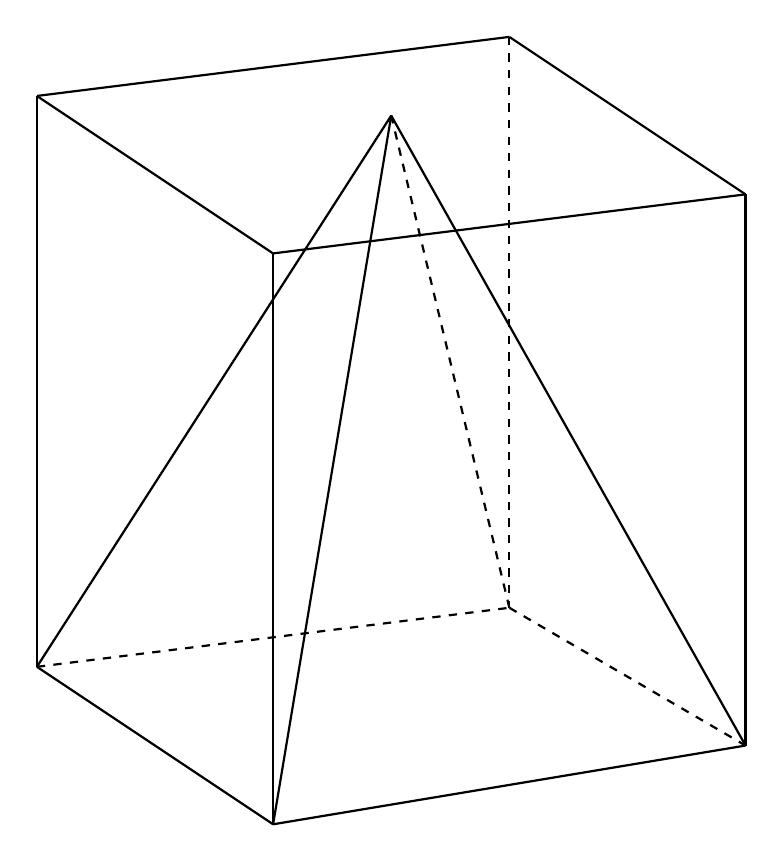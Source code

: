 \begin{tikzpicture}
	\node (0) at (0.5, 5) {};
	\node (1) at (-4, -2) {};
	\node (2) at (-1, -4) {};
	\node (3) at (5, -3) {};
	\node (4) at (2, -1.25) {};
	\node (5) at (-4, 5.25) {};
	\node (6) at (-1, 3.25) {};
	\node (7) at (5, 4) {};
	\node (8) at (2, 6) {};

	\draw [thick] (1.center) to (2.center);
	\draw [thick] (2.center) to (0.center);
	\draw [thick] (0.center) to (1.center);
	\draw [thick] (0.center) to (3.center);
	\draw [thick] (3.center) to (2.center);
	\draw [dashed, thick] (1.center) to (4.center);
	\draw [dashed, thick] (4.center) to (3.center);
	\draw [dashed, thick] (4.center) to (0.center);
	\draw [thick] (5.center) to (6.center);
	\draw [thick] (6.center) to (7.center);
	\draw [thick] (7.center) to (8.center);
	\draw [thick] (5.center) to (8.center);
	\draw [thick] (5.center) to (1.center);
	\draw [thick] (6.center) to (2.center);
	\draw [thick] (7.center) to (3.center);
	\draw [dashed, thick] (8.center) to (4.center);
\end{tikzpicture}
